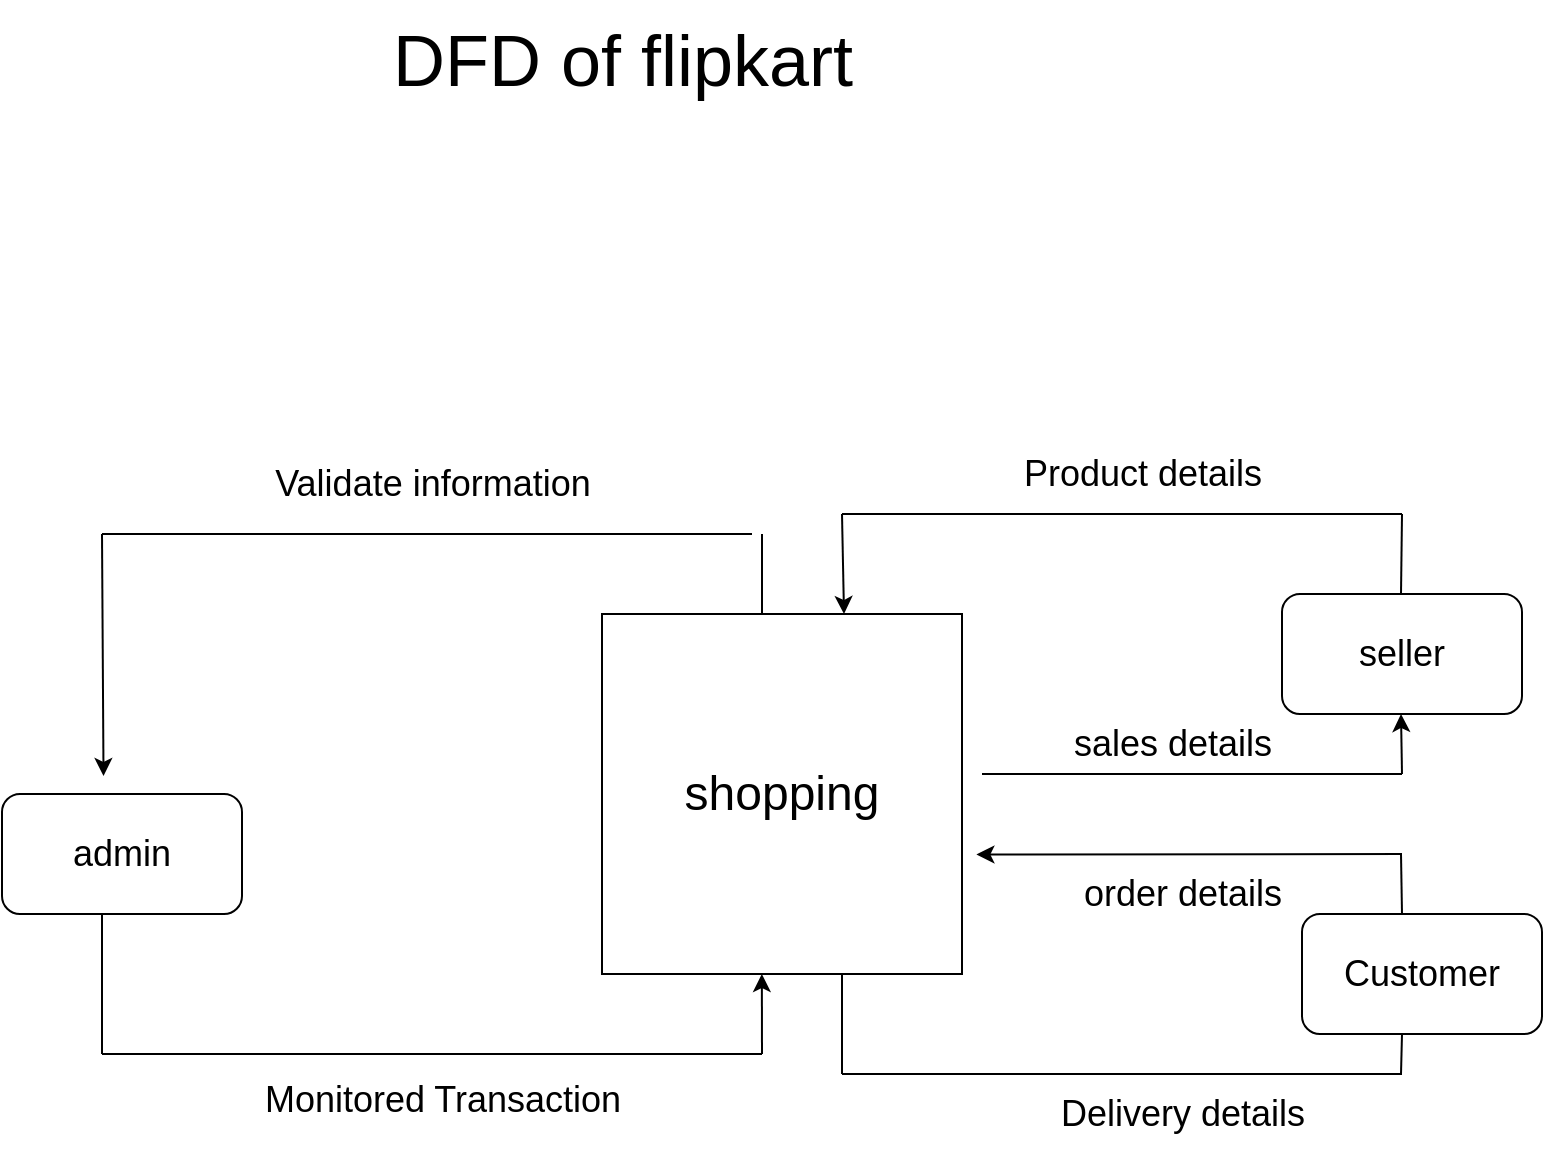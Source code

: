 <mxfile version="22.1.21" type="google">
  <diagram name="Page-1" id="mWfUjOiEwzcYHhr3Z3M8">
    <mxGraphModel grid="1" page="1" gridSize="10" guides="1" tooltips="1" connect="1" arrows="1" fold="1" pageScale="1" pageWidth="850" pageHeight="1100" math="0" shadow="0">
      <root>
        <mxCell id="0" />
        <mxCell id="1" parent="0" />
        <mxCell id="3Y_SwnpTANRvTXM2p4Ib-1" value="&lt;font style=&quot;font-size: 24px;&quot;&gt;shopping&lt;/font&gt;" style="whiteSpace=wrap;html=1;aspect=fixed;" vertex="1" parent="1">
          <mxGeometry x="320" y="340" width="180" height="180" as="geometry" />
        </mxCell>
        <mxCell id="3Y_SwnpTANRvTXM2p4Ib-2" value="&lt;font style=&quot;font-size: 18px;&quot;&gt;Customer&lt;/font&gt;" style="rounded=1;whiteSpace=wrap;html=1;" vertex="1" parent="1">
          <mxGeometry x="670" y="490" width="120" height="60" as="geometry" />
        </mxCell>
        <mxCell id="3Y_SwnpTANRvTXM2p4Ib-3" value="&lt;font style=&quot;font-size: 18px;&quot;&gt;seller&lt;/font&gt;" style="rounded=1;whiteSpace=wrap;html=1;" vertex="1" parent="1">
          <mxGeometry x="660" y="330" width="120" height="60" as="geometry" />
        </mxCell>
        <mxCell id="3Y_SwnpTANRvTXM2p4Ib-4" value="&lt;font style=&quot;font-size: 18px;&quot;&gt;admin&lt;/font&gt;" style="rounded=1;whiteSpace=wrap;html=1;" vertex="1" parent="1">
          <mxGeometry x="20" y="430" width="120" height="60" as="geometry" />
        </mxCell>
        <mxCell id="3Y_SwnpTANRvTXM2p4Ib-9" value="" style="endArrow=none;html=1;rounded=0;" edge="1" parent="1">
          <mxGeometry width="50" height="50" relative="1" as="geometry">
            <mxPoint x="400" y="340" as="sourcePoint" />
            <mxPoint x="400" y="300" as="targetPoint" />
          </mxGeometry>
        </mxCell>
        <mxCell id="3Y_SwnpTANRvTXM2p4Ib-11" value="" style="endArrow=none;html=1;rounded=0;" edge="1" parent="1">
          <mxGeometry width="50" height="50" relative="1" as="geometry">
            <mxPoint x="70" y="560" as="sourcePoint" />
            <mxPoint x="400" y="560" as="targetPoint" />
          </mxGeometry>
        </mxCell>
        <mxCell id="3Y_SwnpTANRvTXM2p4Ib-12" value="" style="endArrow=none;html=1;rounded=0;" edge="1" parent="1">
          <mxGeometry width="50" height="50" relative="1" as="geometry">
            <mxPoint x="70" y="300" as="sourcePoint" />
            <mxPoint x="395" y="300" as="targetPoint" />
          </mxGeometry>
        </mxCell>
        <mxCell id="3Y_SwnpTANRvTXM2p4Ib-13" value="" style="endArrow=classic;html=1;rounded=0;entryX=0.423;entryY=-0.15;entryDx=0;entryDy=0;entryPerimeter=0;" edge="1" parent="1" target="3Y_SwnpTANRvTXM2p4Ib-4">
          <mxGeometry width="50" height="50" relative="1" as="geometry">
            <mxPoint x="70" y="300" as="sourcePoint" />
            <mxPoint x="120" y="250" as="targetPoint" />
          </mxGeometry>
        </mxCell>
        <mxCell id="3Y_SwnpTANRvTXM2p4Ib-14" value="" style="endArrow=none;html=1;rounded=0;" edge="1" parent="1">
          <mxGeometry width="50" height="50" relative="1" as="geometry">
            <mxPoint x="70" y="560" as="sourcePoint" />
            <mxPoint x="70" y="490" as="targetPoint" />
          </mxGeometry>
        </mxCell>
        <mxCell id="3Y_SwnpTANRvTXM2p4Ib-15" value="&lt;font style=&quot;font-size: 18px;&quot;&gt;Validate information&lt;/font&gt;" style="text;html=1;align=center;verticalAlign=middle;resizable=0;points=[];autosize=1;strokeColor=none;fillColor=none;" vertex="1" parent="1">
          <mxGeometry x="145" y="255" width="180" height="40" as="geometry" />
        </mxCell>
        <mxCell id="3Y_SwnpTANRvTXM2p4Ib-17" value="&lt;font style=&quot;font-size: 18px;&quot;&gt;Monitored Transaction&lt;/font&gt;" style="text;html=1;align=center;verticalAlign=middle;resizable=0;points=[];autosize=1;strokeColor=none;fillColor=none;" vertex="1" parent="1">
          <mxGeometry x="140" y="563" width="200" height="40" as="geometry" />
        </mxCell>
        <mxCell id="3Y_SwnpTANRvTXM2p4Ib-21" value="" style="endArrow=none;html=1;rounded=0;" edge="1" parent="1">
          <mxGeometry width="50" height="50" relative="1" as="geometry">
            <mxPoint x="440" y="290" as="sourcePoint" />
            <mxPoint x="720" y="290" as="targetPoint" />
          </mxGeometry>
        </mxCell>
        <mxCell id="3Y_SwnpTANRvTXM2p4Ib-22" value="" style="endArrow=none;html=1;rounded=0;" edge="1" parent="1">
          <mxGeometry width="50" height="50" relative="1" as="geometry">
            <mxPoint x="440" y="570" as="sourcePoint" />
            <mxPoint x="720" y="570" as="targetPoint" />
          </mxGeometry>
        </mxCell>
        <mxCell id="3Y_SwnpTANRvTXM2p4Ib-23" value="" style="endArrow=classic;html=1;rounded=0;" edge="1" parent="1">
          <mxGeometry width="50" height="50" relative="1" as="geometry">
            <mxPoint x="440" y="290" as="sourcePoint" />
            <mxPoint x="441" y="340" as="targetPoint" />
          </mxGeometry>
        </mxCell>
        <mxCell id="3Y_SwnpTANRvTXM2p4Ib-24" value="" style="endArrow=none;html=1;rounded=0;" edge="1" parent="1">
          <mxGeometry width="50" height="50" relative="1" as="geometry">
            <mxPoint x="440" y="570" as="sourcePoint" />
            <mxPoint x="440" y="520" as="targetPoint" />
          </mxGeometry>
        </mxCell>
        <mxCell id="3Y_SwnpTANRvTXM2p4Ib-25" value="" style="endArrow=none;html=1;rounded=0;" edge="1" parent="1">
          <mxGeometry width="50" height="50" relative="1" as="geometry">
            <mxPoint x="719.5" y="330" as="sourcePoint" />
            <mxPoint x="720" y="290" as="targetPoint" />
          </mxGeometry>
        </mxCell>
        <mxCell id="3Y_SwnpTANRvTXM2p4Ib-27" value="" style="edgeStyle=none;orthogonalLoop=1;jettySize=auto;html=1;rounded=0;entryX=0.444;entryY=1;entryDx=0;entryDy=0;entryPerimeter=0;" edge="1" parent="1" target="3Y_SwnpTANRvTXM2p4Ib-1">
          <mxGeometry width="100" relative="1" as="geometry">
            <mxPoint x="400" y="560" as="sourcePoint" />
            <mxPoint x="410" y="530" as="targetPoint" />
            <Array as="points" />
          </mxGeometry>
        </mxCell>
        <mxCell id="3Y_SwnpTANRvTXM2p4Ib-28" value="" style="endArrow=none;html=1;rounded=0;" edge="1" parent="1">
          <mxGeometry width="50" height="50" relative="1" as="geometry">
            <mxPoint x="510" y="420" as="sourcePoint" />
            <mxPoint x="720" y="420" as="targetPoint" />
          </mxGeometry>
        </mxCell>
        <mxCell id="3Y_SwnpTANRvTXM2p4Ib-29" value="" style="edgeStyle=none;orthogonalLoop=1;jettySize=auto;html=1;rounded=0;entryX=0.391;entryY=1.01;entryDx=0;entryDy=0;entryPerimeter=0;" edge="1" parent="1">
          <mxGeometry width="100" relative="1" as="geometry">
            <mxPoint x="720" y="420" as="sourcePoint" />
            <mxPoint x="719.5" y="390" as="targetPoint" />
            <Array as="points" />
          </mxGeometry>
        </mxCell>
        <mxCell id="3Y_SwnpTANRvTXM2p4Ib-31" value="" style="edgeStyle=none;orthogonalLoop=1;jettySize=auto;html=1;rounded=0;entryX=1.04;entryY=0.668;entryDx=0;entryDy=0;entryPerimeter=0;" edge="1" parent="1" target="3Y_SwnpTANRvTXM2p4Ib-1">
          <mxGeometry width="100" relative="1" as="geometry">
            <mxPoint x="720" y="460" as="sourcePoint" />
            <mxPoint x="650" y="460" as="targetPoint" />
            <Array as="points" />
          </mxGeometry>
        </mxCell>
        <mxCell id="3Y_SwnpTANRvTXM2p4Ib-33" value="" style="endArrow=none;html=1;rounded=0;" edge="1" parent="1">
          <mxGeometry width="50" height="50" relative="1" as="geometry">
            <mxPoint x="720" y="490" as="sourcePoint" />
            <mxPoint x="719.5" y="460" as="targetPoint" />
          </mxGeometry>
        </mxCell>
        <mxCell id="3Y_SwnpTANRvTXM2p4Ib-34" value="" style="endArrow=none;html=1;rounded=0;" edge="1" parent="1">
          <mxGeometry width="50" height="50" relative="1" as="geometry">
            <mxPoint x="719.5" y="570" as="sourcePoint" />
            <mxPoint x="720" y="550" as="targetPoint" />
          </mxGeometry>
        </mxCell>
        <mxCell id="3Y_SwnpTANRvTXM2p4Ib-35" value="&lt;font style=&quot;font-size: 18px;&quot;&gt;Product details&lt;/font&gt;" style="text;html=1;align=center;verticalAlign=middle;resizable=0;points=[];autosize=1;strokeColor=none;fillColor=none;" vertex="1" parent="1">
          <mxGeometry x="520" y="250" width="140" height="40" as="geometry" />
        </mxCell>
        <mxCell id="3Y_SwnpTANRvTXM2p4Ib-36" value="&lt;font style=&quot;font-size: 18px;&quot;&gt;sales details&lt;/font&gt;" style="text;html=1;align=center;verticalAlign=middle;resizable=0;points=[];autosize=1;strokeColor=none;fillColor=none;" vertex="1" parent="1">
          <mxGeometry x="545" y="385" width="120" height="40" as="geometry" />
        </mxCell>
        <mxCell id="3Y_SwnpTANRvTXM2p4Ib-37" value="&lt;font style=&quot;font-size: 18px;&quot;&gt;order details&lt;/font&gt;" style="text;html=1;align=center;verticalAlign=middle;resizable=0;points=[];autosize=1;strokeColor=none;fillColor=none;" vertex="1" parent="1">
          <mxGeometry x="550" y="460" width="120" height="40" as="geometry" />
        </mxCell>
        <mxCell id="3Y_SwnpTANRvTXM2p4Ib-38" value="&lt;font style=&quot;font-size: 18px;&quot;&gt;Delivery details&lt;/font&gt;" style="text;html=1;align=center;verticalAlign=middle;resizable=0;points=[];autosize=1;strokeColor=none;fillColor=none;" vertex="1" parent="1">
          <mxGeometry x="535" y="570" width="150" height="40" as="geometry" />
        </mxCell>
        <mxCell id="3Y_SwnpTANRvTXM2p4Ib-39" value="&lt;font style=&quot;font-size: 36px;&quot;&gt;DFD of flipkart&lt;/font&gt;" style="text;html=1;align=center;verticalAlign=middle;resizable=0;points=[];autosize=1;strokeColor=none;fillColor=none;" vertex="1" parent="1">
          <mxGeometry x="205" y="33" width="250" height="60" as="geometry" />
        </mxCell>
      </root>
    </mxGraphModel>
  </diagram>
</mxfile>
